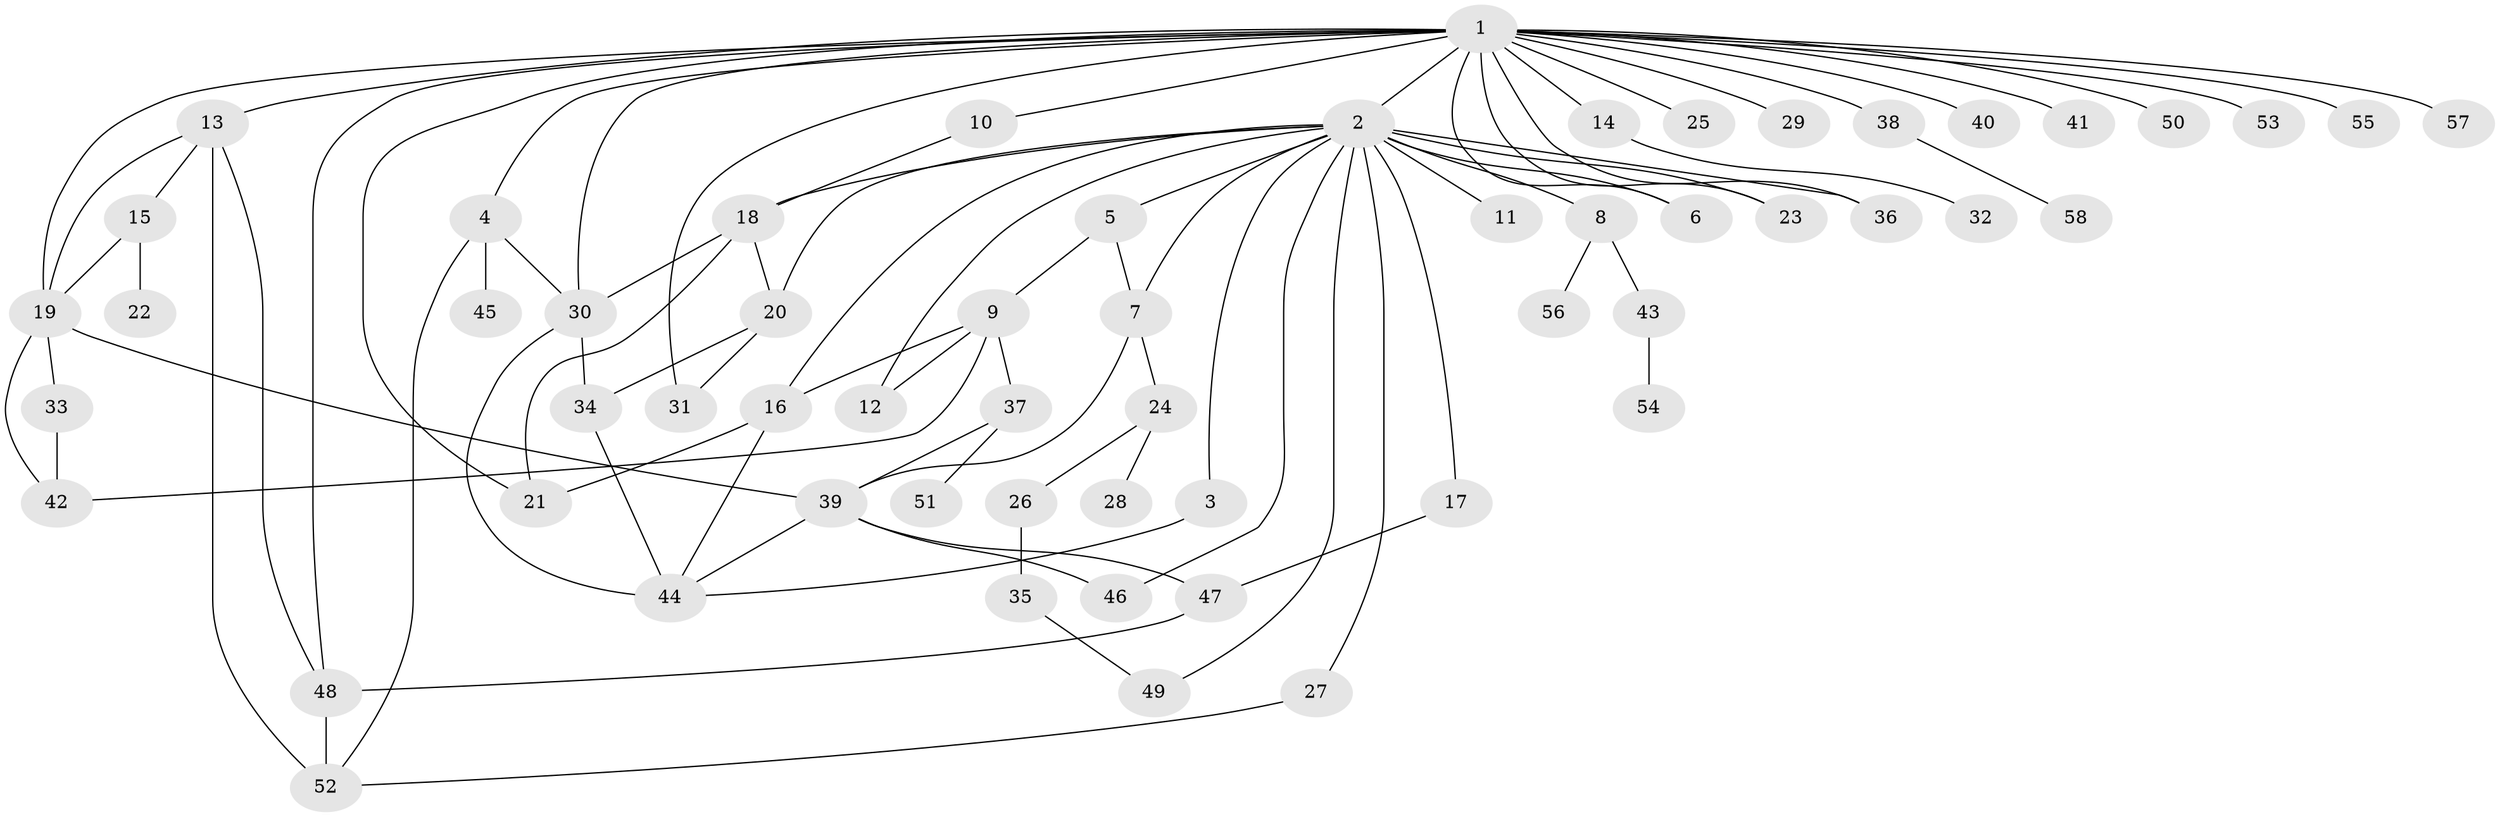 // original degree distribution, {24: 0.008695652173913044, 25: 0.008695652173913044, 4: 0.08695652173913043, 2: 0.2, 1: 0.46956521739130436, 5: 0.034782608695652174, 6: 0.02608695652173913, 3: 0.13043478260869565, 9: 0.008695652173913044, 7: 0.02608695652173913}
// Generated by graph-tools (version 1.1) at 2025/35/03/09/25 02:35:16]
// undirected, 58 vertices, 89 edges
graph export_dot {
graph [start="1"]
  node [color=gray90,style=filled];
  1;
  2;
  3;
  4;
  5;
  6;
  7;
  8;
  9;
  10;
  11;
  12;
  13;
  14;
  15;
  16;
  17;
  18;
  19;
  20;
  21;
  22;
  23;
  24;
  25;
  26;
  27;
  28;
  29;
  30;
  31;
  32;
  33;
  34;
  35;
  36;
  37;
  38;
  39;
  40;
  41;
  42;
  43;
  44;
  45;
  46;
  47;
  48;
  49;
  50;
  51;
  52;
  53;
  54;
  55;
  56;
  57;
  58;
  1 -- 2 [weight=1.0];
  1 -- 4 [weight=1.0];
  1 -- 6 [weight=1.0];
  1 -- 10 [weight=1.0];
  1 -- 13 [weight=1.0];
  1 -- 14 [weight=1.0];
  1 -- 19 [weight=1.0];
  1 -- 21 [weight=1.0];
  1 -- 23 [weight=2.0];
  1 -- 25 [weight=1.0];
  1 -- 29 [weight=1.0];
  1 -- 30 [weight=1.0];
  1 -- 31 [weight=1.0];
  1 -- 36 [weight=1.0];
  1 -- 38 [weight=1.0];
  1 -- 40 [weight=1.0];
  1 -- 41 [weight=1.0];
  1 -- 48 [weight=1.0];
  1 -- 50 [weight=1.0];
  1 -- 53 [weight=1.0];
  1 -- 55 [weight=1.0];
  1 -- 57 [weight=1.0];
  2 -- 3 [weight=1.0];
  2 -- 5 [weight=2.0];
  2 -- 6 [weight=6.0];
  2 -- 7 [weight=1.0];
  2 -- 8 [weight=1.0];
  2 -- 11 [weight=1.0];
  2 -- 12 [weight=1.0];
  2 -- 16 [weight=1.0];
  2 -- 17 [weight=1.0];
  2 -- 18 [weight=1.0];
  2 -- 20 [weight=1.0];
  2 -- 23 [weight=1.0];
  2 -- 27 [weight=1.0];
  2 -- 36 [weight=1.0];
  2 -- 46 [weight=1.0];
  2 -- 49 [weight=1.0];
  3 -- 44 [weight=1.0];
  4 -- 30 [weight=1.0];
  4 -- 45 [weight=3.0];
  4 -- 52 [weight=1.0];
  5 -- 7 [weight=1.0];
  5 -- 9 [weight=1.0];
  7 -- 24 [weight=1.0];
  7 -- 39 [weight=1.0];
  8 -- 43 [weight=1.0];
  8 -- 56 [weight=1.0];
  9 -- 12 [weight=1.0];
  9 -- 16 [weight=1.0];
  9 -- 37 [weight=1.0];
  9 -- 42 [weight=1.0];
  10 -- 18 [weight=1.0];
  13 -- 15 [weight=1.0];
  13 -- 19 [weight=1.0];
  13 -- 48 [weight=1.0];
  13 -- 52 [weight=1.0];
  14 -- 32 [weight=1.0];
  15 -- 19 [weight=1.0];
  15 -- 22 [weight=1.0];
  16 -- 21 [weight=1.0];
  16 -- 44 [weight=1.0];
  17 -- 47 [weight=1.0];
  18 -- 20 [weight=1.0];
  18 -- 21 [weight=1.0];
  18 -- 30 [weight=1.0];
  19 -- 33 [weight=2.0];
  19 -- 39 [weight=1.0];
  19 -- 42 [weight=1.0];
  20 -- 31 [weight=3.0];
  20 -- 34 [weight=1.0];
  24 -- 26 [weight=1.0];
  24 -- 28 [weight=1.0];
  26 -- 35 [weight=1.0];
  27 -- 52 [weight=1.0];
  30 -- 34 [weight=1.0];
  30 -- 44 [weight=1.0];
  33 -- 42 [weight=1.0];
  34 -- 44 [weight=2.0];
  35 -- 49 [weight=1.0];
  37 -- 39 [weight=1.0];
  37 -- 51 [weight=1.0];
  38 -- 58 [weight=1.0];
  39 -- 44 [weight=1.0];
  39 -- 46 [weight=1.0];
  39 -- 47 [weight=1.0];
  43 -- 54 [weight=1.0];
  47 -- 48 [weight=1.0];
  48 -- 52 [weight=2.0];
}
